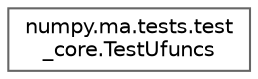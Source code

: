digraph "Graphical Class Hierarchy"
{
 // LATEX_PDF_SIZE
  bgcolor="transparent";
  edge [fontname=Helvetica,fontsize=10,labelfontname=Helvetica,labelfontsize=10];
  node [fontname=Helvetica,fontsize=10,shape=box,height=0.2,width=0.4];
  rankdir="LR";
  Node0 [id="Node000000",label="numpy.ma.tests.test\l_core.TestUfuncs",height=0.2,width=0.4,color="grey40", fillcolor="white", style="filled",URL="$d9/d7a/classnumpy_1_1ma_1_1tests_1_1test__core_1_1TestUfuncs.html",tooltip=" "];
}
